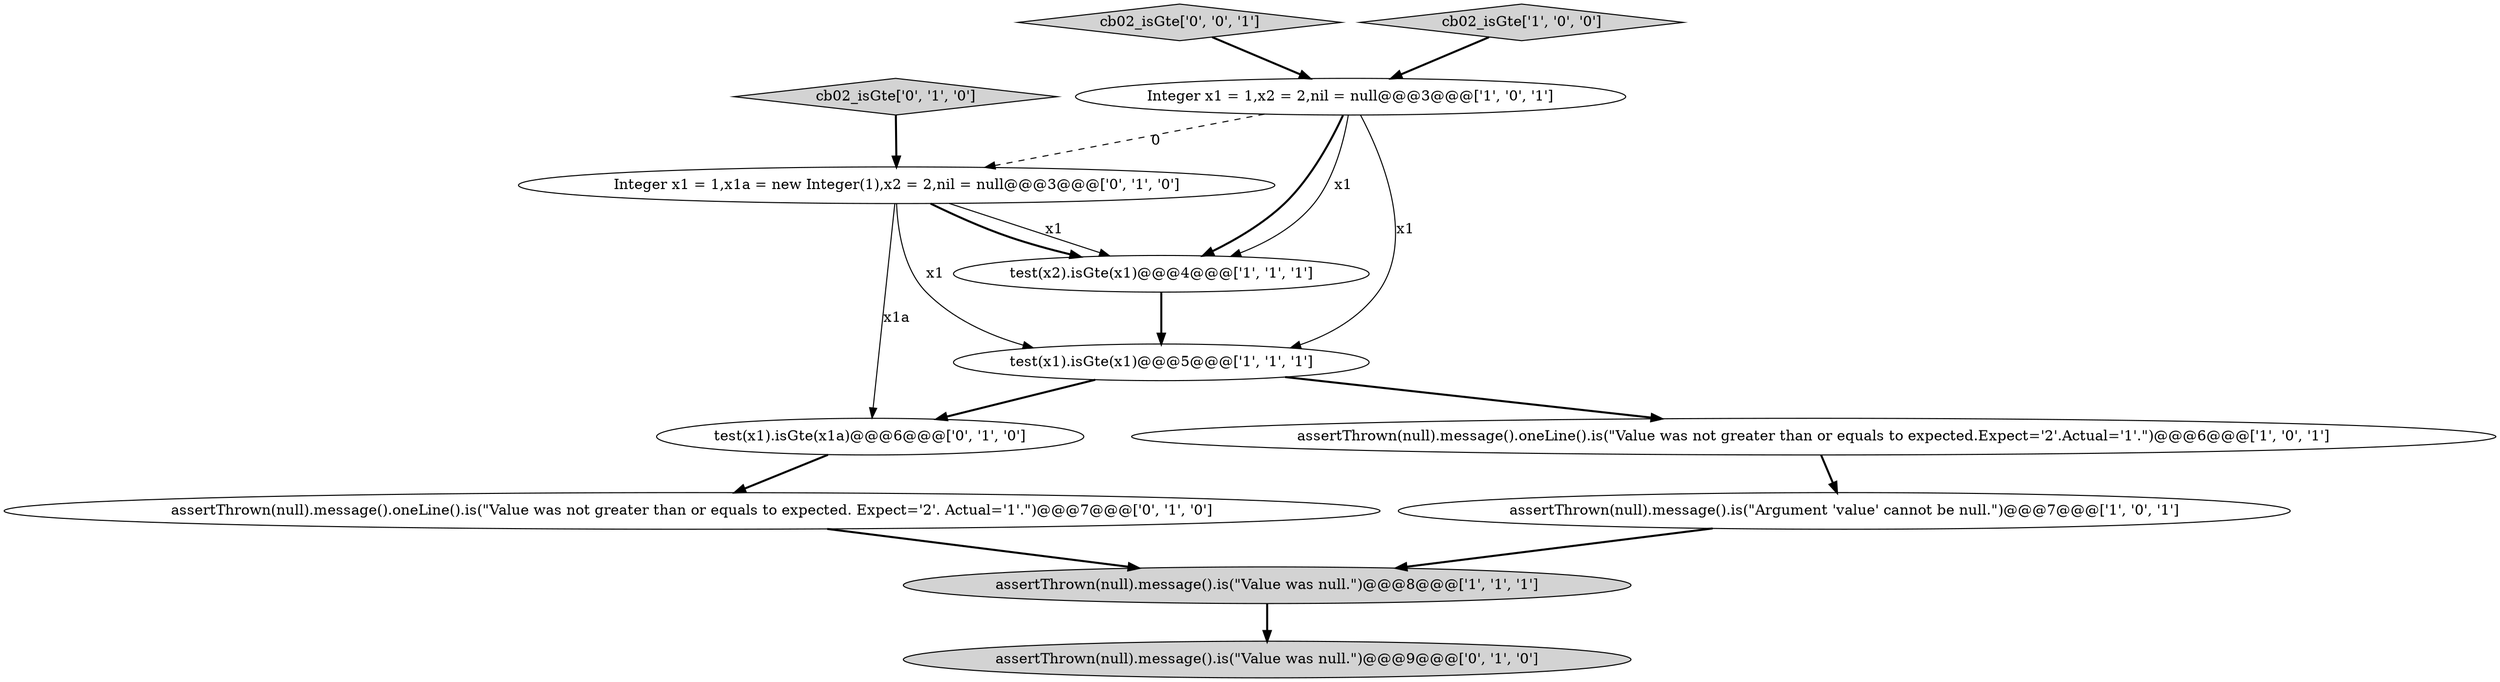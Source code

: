 digraph {
1 [style = filled, label = "assertThrown(null).message().oneLine().is(\"Value was not greater than or equals to expected.Expect='2'.Actual='1'.\")@@@6@@@['1', '0', '1']", fillcolor = white, shape = ellipse image = "AAA0AAABBB1BBB"];
10 [style = filled, label = "test(x1).isGte(x1a)@@@6@@@['0', '1', '0']", fillcolor = white, shape = ellipse image = "AAA0AAABBB2BBB"];
12 [style = filled, label = "cb02_isGte['0', '0', '1']", fillcolor = lightgray, shape = diamond image = "AAA0AAABBB3BBB"];
9 [style = filled, label = "assertThrown(null).message().oneLine().is(\"Value was not greater than or equals to expected. Expect='2'. Actual='1'.\")@@@7@@@['0', '1', '0']", fillcolor = white, shape = ellipse image = "AAA1AAABBB2BBB"];
5 [style = filled, label = "test(x1).isGte(x1)@@@5@@@['1', '1', '1']", fillcolor = white, shape = ellipse image = "AAA0AAABBB1BBB"];
4 [style = filled, label = "test(x2).isGte(x1)@@@4@@@['1', '1', '1']", fillcolor = white, shape = ellipse image = "AAA0AAABBB1BBB"];
7 [style = filled, label = "assertThrown(null).message().is(\"Value was null.\")@@@9@@@['0', '1', '0']", fillcolor = lightgray, shape = ellipse image = "AAA0AAABBB2BBB"];
0 [style = filled, label = "cb02_isGte['1', '0', '0']", fillcolor = lightgray, shape = diamond image = "AAA0AAABBB1BBB"];
8 [style = filled, label = "Integer x1 = 1,x1a = new Integer(1),x2 = 2,nil = null@@@3@@@['0', '1', '0']", fillcolor = white, shape = ellipse image = "AAA1AAABBB2BBB"];
11 [style = filled, label = "cb02_isGte['0', '1', '0']", fillcolor = lightgray, shape = diamond image = "AAA0AAABBB2BBB"];
3 [style = filled, label = "assertThrown(null).message().is(\"Value was null.\")@@@8@@@['1', '1', '1']", fillcolor = lightgray, shape = ellipse image = "AAA0AAABBB1BBB"];
6 [style = filled, label = "assertThrown(null).message().is(\"Argument 'value' cannot be null.\")@@@7@@@['1', '0', '1']", fillcolor = white, shape = ellipse image = "AAA0AAABBB1BBB"];
2 [style = filled, label = "Integer x1 = 1,x2 = 2,nil = null@@@3@@@['1', '0', '1']", fillcolor = white, shape = ellipse image = "AAA0AAABBB1BBB"];
8->4 [style = solid, label="x1"];
4->5 [style = bold, label=""];
9->3 [style = bold, label=""];
2->8 [style = dashed, label="0"];
0->2 [style = bold, label=""];
8->10 [style = solid, label="x1a"];
2->4 [style = bold, label=""];
11->8 [style = bold, label=""];
2->5 [style = solid, label="x1"];
2->4 [style = solid, label="x1"];
1->6 [style = bold, label=""];
6->3 [style = bold, label=""];
8->4 [style = bold, label=""];
5->10 [style = bold, label=""];
3->7 [style = bold, label=""];
12->2 [style = bold, label=""];
10->9 [style = bold, label=""];
8->5 [style = solid, label="x1"];
5->1 [style = bold, label=""];
}
